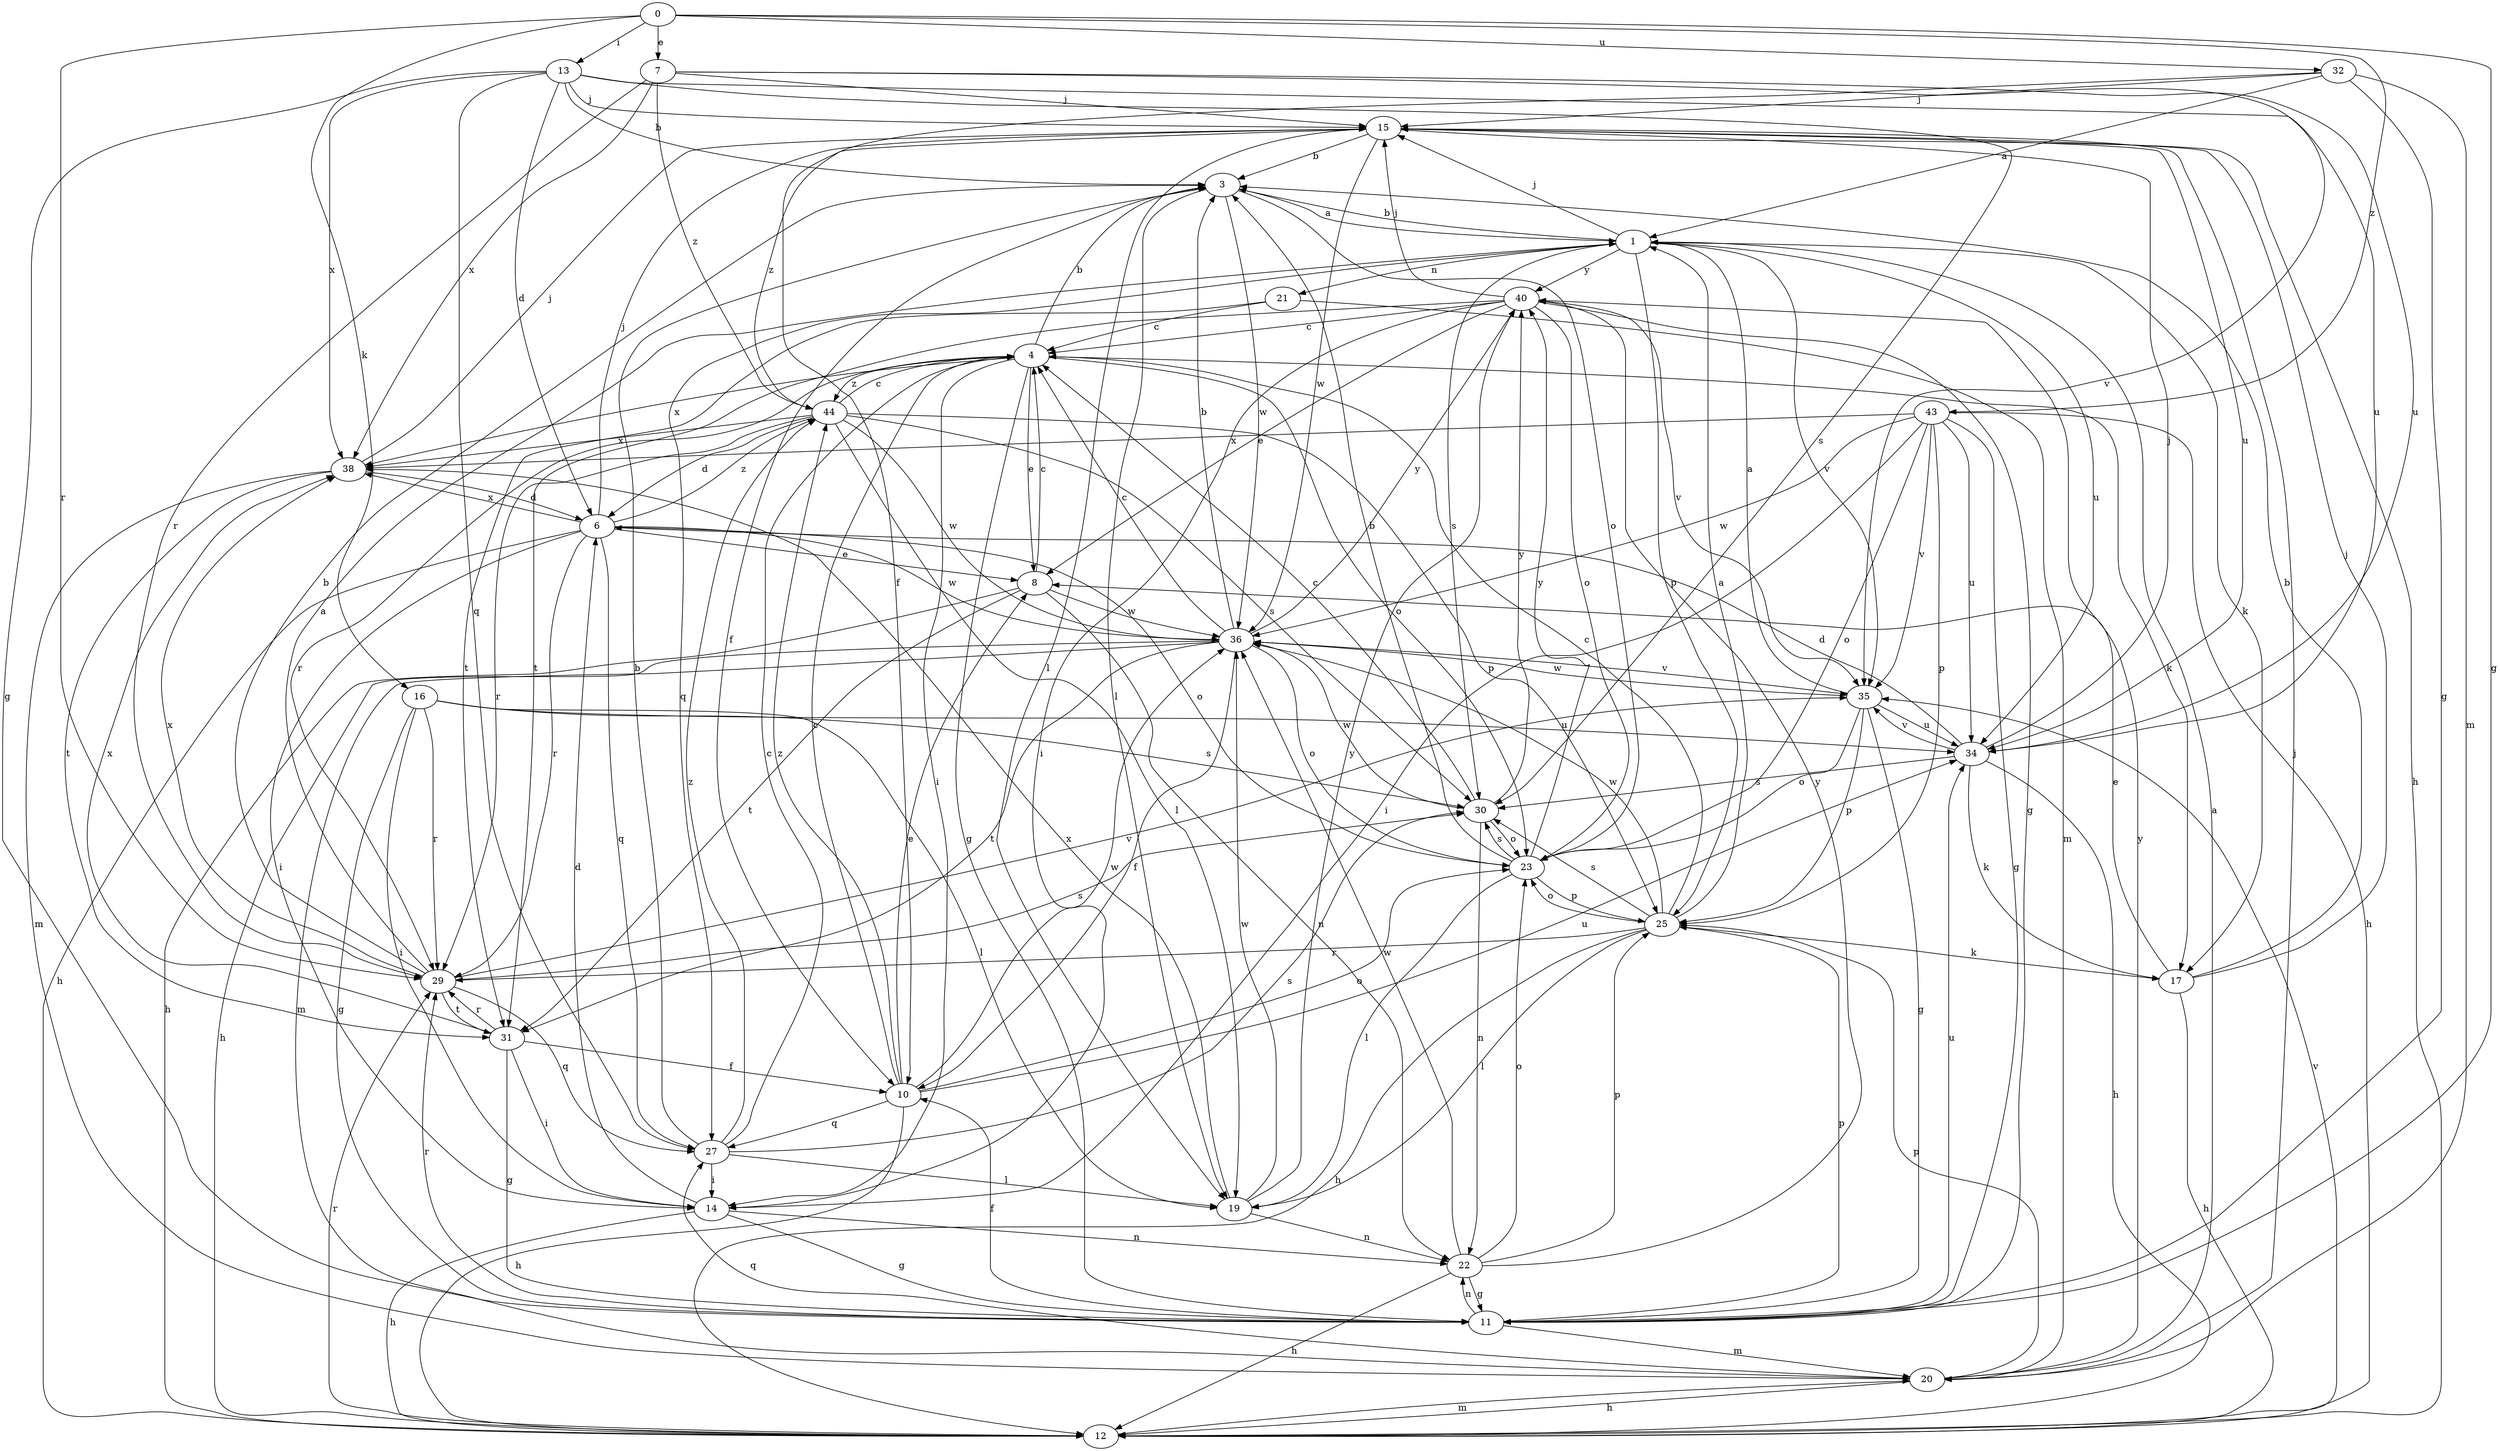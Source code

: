 strict digraph  {
0;
1;
3;
4;
6;
7;
8;
10;
11;
12;
13;
14;
15;
16;
17;
19;
20;
21;
22;
23;
25;
27;
29;
30;
31;
32;
34;
35;
36;
38;
40;
43;
44;
0 -> 7  [label=e];
0 -> 11  [label=g];
0 -> 13  [label=i];
0 -> 16  [label=k];
0 -> 29  [label=r];
0 -> 32  [label=u];
0 -> 43  [label=z];
1 -> 3  [label=b];
1 -> 15  [label=j];
1 -> 17  [label=k];
1 -> 21  [label=n];
1 -> 25  [label=p];
1 -> 27  [label=q];
1 -> 30  [label=s];
1 -> 34  [label=u];
1 -> 35  [label=v];
1 -> 40  [label=y];
3 -> 1  [label=a];
3 -> 10  [label=f];
3 -> 19  [label=l];
3 -> 23  [label=o];
3 -> 36  [label=w];
4 -> 3  [label=b];
4 -> 8  [label=e];
4 -> 11  [label=g];
4 -> 14  [label=i];
4 -> 17  [label=k];
4 -> 23  [label=o];
4 -> 29  [label=r];
4 -> 38  [label=x];
4 -> 44  [label=z];
6 -> 8  [label=e];
6 -> 12  [label=h];
6 -> 14  [label=i];
6 -> 15  [label=j];
6 -> 23  [label=o];
6 -> 27  [label=q];
6 -> 29  [label=r];
6 -> 36  [label=w];
6 -> 38  [label=x];
6 -> 44  [label=z];
7 -> 15  [label=j];
7 -> 29  [label=r];
7 -> 34  [label=u];
7 -> 35  [label=v];
7 -> 38  [label=x];
7 -> 44  [label=z];
8 -> 4  [label=c];
8 -> 12  [label=h];
8 -> 22  [label=n];
8 -> 31  [label=t];
8 -> 36  [label=w];
10 -> 4  [label=c];
10 -> 8  [label=e];
10 -> 12  [label=h];
10 -> 23  [label=o];
10 -> 27  [label=q];
10 -> 34  [label=u];
10 -> 36  [label=w];
10 -> 44  [label=z];
11 -> 10  [label=f];
11 -> 20  [label=m];
11 -> 22  [label=n];
11 -> 25  [label=p];
11 -> 29  [label=r];
11 -> 34  [label=u];
12 -> 20  [label=m];
12 -> 29  [label=r];
12 -> 35  [label=v];
13 -> 3  [label=b];
13 -> 6  [label=d];
13 -> 11  [label=g];
13 -> 15  [label=j];
13 -> 27  [label=q];
13 -> 30  [label=s];
13 -> 34  [label=u];
13 -> 38  [label=x];
14 -> 6  [label=d];
14 -> 11  [label=g];
14 -> 12  [label=h];
14 -> 22  [label=n];
15 -> 3  [label=b];
15 -> 12  [label=h];
15 -> 19  [label=l];
15 -> 34  [label=u];
15 -> 36  [label=w];
15 -> 44  [label=z];
16 -> 11  [label=g];
16 -> 14  [label=i];
16 -> 19  [label=l];
16 -> 29  [label=r];
16 -> 30  [label=s];
16 -> 34  [label=u];
17 -> 3  [label=b];
17 -> 8  [label=e];
17 -> 12  [label=h];
17 -> 15  [label=j];
19 -> 22  [label=n];
19 -> 36  [label=w];
19 -> 38  [label=x];
19 -> 40  [label=y];
20 -> 1  [label=a];
20 -> 12  [label=h];
20 -> 15  [label=j];
20 -> 25  [label=p];
20 -> 27  [label=q];
20 -> 40  [label=y];
21 -> 4  [label=c];
21 -> 20  [label=m];
21 -> 31  [label=t];
22 -> 11  [label=g];
22 -> 12  [label=h];
22 -> 23  [label=o];
22 -> 25  [label=p];
22 -> 36  [label=w];
22 -> 40  [label=y];
23 -> 3  [label=b];
23 -> 19  [label=l];
23 -> 25  [label=p];
23 -> 30  [label=s];
23 -> 40  [label=y];
25 -> 1  [label=a];
25 -> 4  [label=c];
25 -> 12  [label=h];
25 -> 17  [label=k];
25 -> 19  [label=l];
25 -> 23  [label=o];
25 -> 29  [label=r];
25 -> 30  [label=s];
25 -> 36  [label=w];
27 -> 3  [label=b];
27 -> 4  [label=c];
27 -> 14  [label=i];
27 -> 19  [label=l];
27 -> 30  [label=s];
27 -> 44  [label=z];
29 -> 1  [label=a];
29 -> 3  [label=b];
29 -> 27  [label=q];
29 -> 30  [label=s];
29 -> 31  [label=t];
29 -> 35  [label=v];
29 -> 38  [label=x];
30 -> 4  [label=c];
30 -> 22  [label=n];
30 -> 23  [label=o];
30 -> 36  [label=w];
30 -> 40  [label=y];
31 -> 10  [label=f];
31 -> 11  [label=g];
31 -> 14  [label=i];
31 -> 29  [label=r];
31 -> 38  [label=x];
32 -> 1  [label=a];
32 -> 10  [label=f];
32 -> 11  [label=g];
32 -> 15  [label=j];
32 -> 20  [label=m];
34 -> 6  [label=d];
34 -> 12  [label=h];
34 -> 15  [label=j];
34 -> 17  [label=k];
34 -> 30  [label=s];
34 -> 35  [label=v];
35 -> 1  [label=a];
35 -> 11  [label=g];
35 -> 23  [label=o];
35 -> 25  [label=p];
35 -> 34  [label=u];
35 -> 36  [label=w];
36 -> 3  [label=b];
36 -> 4  [label=c];
36 -> 10  [label=f];
36 -> 12  [label=h];
36 -> 20  [label=m];
36 -> 23  [label=o];
36 -> 31  [label=t];
36 -> 35  [label=v];
36 -> 40  [label=y];
38 -> 6  [label=d];
38 -> 15  [label=j];
38 -> 20  [label=m];
38 -> 31  [label=t];
40 -> 4  [label=c];
40 -> 8  [label=e];
40 -> 11  [label=g];
40 -> 14  [label=i];
40 -> 15  [label=j];
40 -> 23  [label=o];
40 -> 31  [label=t];
40 -> 35  [label=v];
43 -> 11  [label=g];
43 -> 12  [label=h];
43 -> 14  [label=i];
43 -> 23  [label=o];
43 -> 25  [label=p];
43 -> 34  [label=u];
43 -> 35  [label=v];
43 -> 36  [label=w];
43 -> 38  [label=x];
44 -> 4  [label=c];
44 -> 6  [label=d];
44 -> 19  [label=l];
44 -> 25  [label=p];
44 -> 29  [label=r];
44 -> 30  [label=s];
44 -> 36  [label=w];
44 -> 38  [label=x];
}
